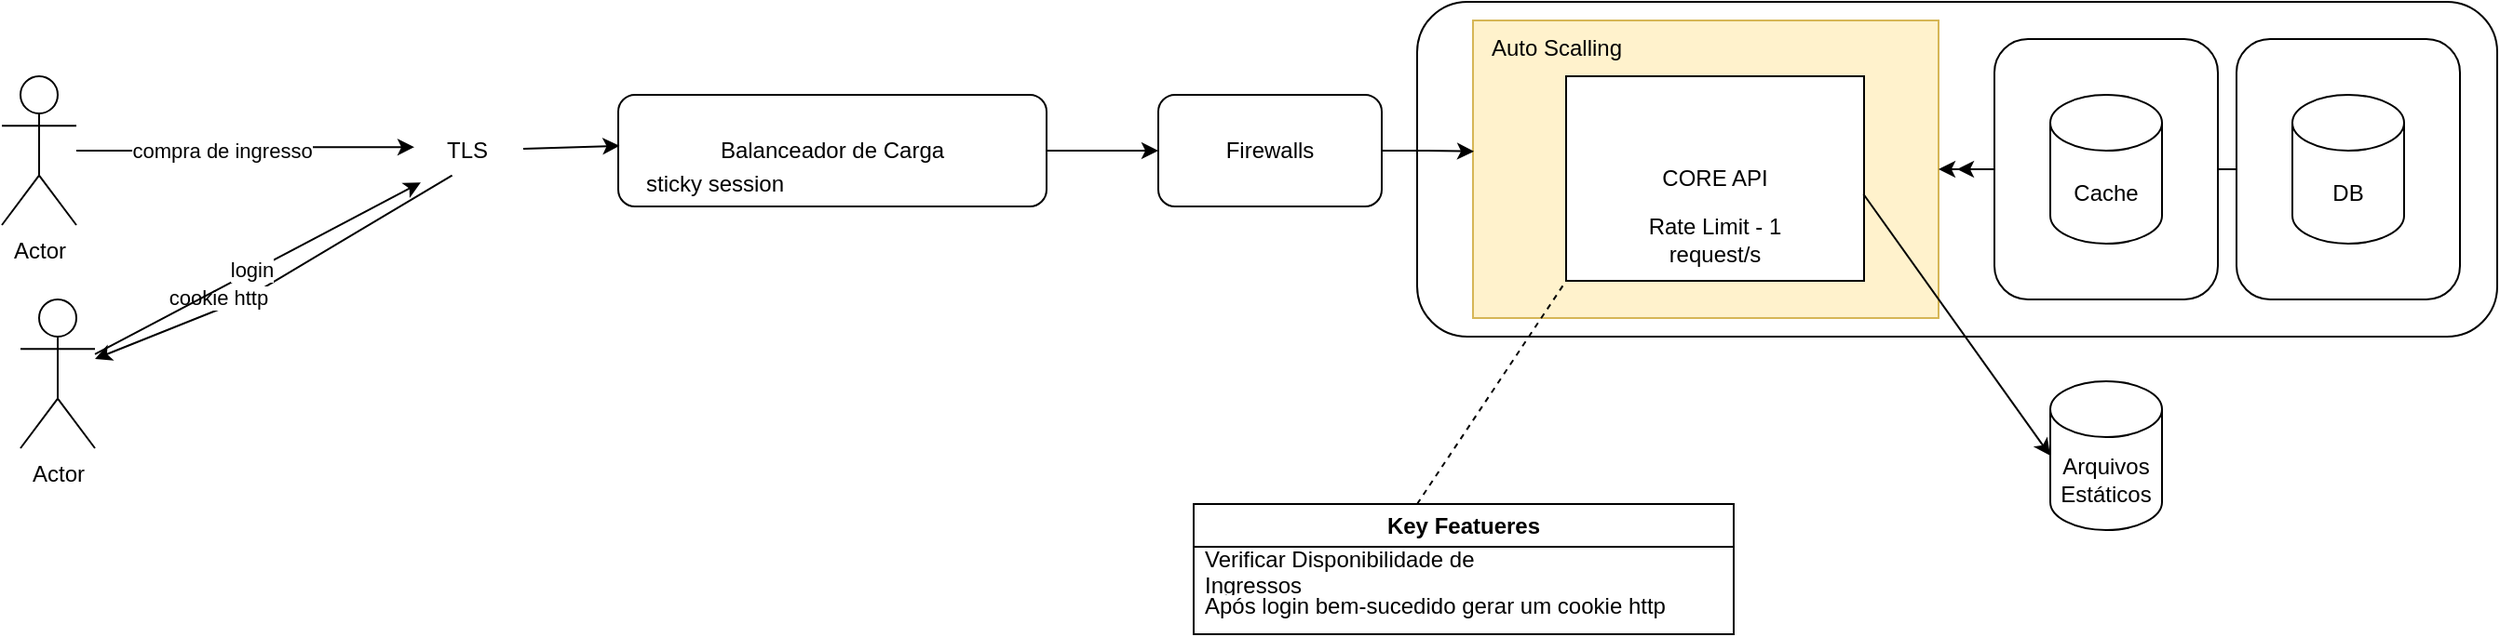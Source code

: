 <mxfile version="24.2.2" type="github">
  <diagram name="Page-1" id="hCE-N7gqyjaDlNYpYCw_">
    <mxGraphModel dx="1588" dy="905" grid="1" gridSize="10" guides="1" tooltips="1" connect="1" arrows="1" fold="1" page="1" pageScale="1" pageWidth="1169" pageHeight="827" math="0" shadow="0">
      <root>
        <mxCell id="0" />
        <mxCell id="1" parent="0" />
        <mxCell id="0kx0r4Rlf0pI_rS8J3VP-30" style="rounded=0;orthogonalLoop=1;jettySize=auto;html=1;exitX=0.363;exitY=0.943;exitDx=0;exitDy=0;exitPerimeter=0;" edge="1" parent="1" source="0kx0r4Rlf0pI_rS8J3VP-58" target="0kx0r4Rlf0pI_rS8J3VP-27">
          <mxGeometry relative="1" as="geometry">
            <mxPoint x="290.96" y="242.15" as="sourcePoint" />
            <Array as="points">
              <mxPoint x="220" y="290" />
            </Array>
          </mxGeometry>
        </mxCell>
        <mxCell id="0kx0r4Rlf0pI_rS8J3VP-31" value="cookie http" style="edgeLabel;html=1;align=center;verticalAlign=middle;resizable=0;points=[];" vertex="1" connectable="0" parent="0kx0r4Rlf0pI_rS8J3VP-30">
          <mxGeometry x="0.323" y="-6" relative="1" as="geometry">
            <mxPoint as="offset" />
          </mxGeometry>
        </mxCell>
        <mxCell id="0kx0r4Rlf0pI_rS8J3VP-34" style="edgeStyle=orthogonalEdgeStyle;rounded=0;orthogonalLoop=1;jettySize=auto;html=1;entryX=0;entryY=0.5;entryDx=0;entryDy=0;" edge="1" parent="1" source="0kx0r4Rlf0pI_rS8J3VP-1" target="0kx0r4Rlf0pI_rS8J3VP-33">
          <mxGeometry relative="1" as="geometry" />
        </mxCell>
        <mxCell id="0kx0r4Rlf0pI_rS8J3VP-1" value="Balanceador de Carga" style="rounded=1;whiteSpace=wrap;html=1;" vertex="1" parent="1">
          <mxGeometry x="421" y="180" width="230" height="60" as="geometry" />
        </mxCell>
        <mxCell id="0kx0r4Rlf0pI_rS8J3VP-3" style="edgeStyle=orthogonalEdgeStyle;rounded=0;orthogonalLoop=1;jettySize=auto;html=1;entryX=0.025;entryY=0.437;entryDx=0;entryDy=0;entryPerimeter=0;" edge="1" parent="1" source="0kx0r4Rlf0pI_rS8J3VP-2" target="0kx0r4Rlf0pI_rS8J3VP-58">
          <mxGeometry relative="1" as="geometry">
            <mxPoint x="286.92" y="208.55" as="targetPoint" />
          </mxGeometry>
        </mxCell>
        <mxCell id="0kx0r4Rlf0pI_rS8J3VP-20" value="compra de ingresso" style="edgeLabel;html=1;align=center;verticalAlign=middle;resizable=0;points=[];" vertex="1" connectable="0" parent="0kx0r4Rlf0pI_rS8J3VP-3">
          <mxGeometry x="-0.362" y="-1" relative="1" as="geometry">
            <mxPoint x="19" y="-1" as="offset" />
          </mxGeometry>
        </mxCell>
        <mxCell id="0kx0r4Rlf0pI_rS8J3VP-2" value="Actor" style="shape=umlActor;verticalLabelPosition=bottom;verticalAlign=top;html=1;outlineConnect=0;" vertex="1" parent="1">
          <mxGeometry x="90" y="170" width="40" height="80" as="geometry" />
        </mxCell>
        <mxCell id="0kx0r4Rlf0pI_rS8J3VP-4" value="sticky session" style="text;html=1;align=center;verticalAlign=middle;whiteSpace=wrap;rounded=0;" vertex="1" parent="1">
          <mxGeometry x="413" y="213" width="120" height="30" as="geometry" />
        </mxCell>
        <mxCell id="0kx0r4Rlf0pI_rS8J3VP-28" style="rounded=0;orthogonalLoop=1;jettySize=auto;html=1;entryX=0.083;entryY=1.07;entryDx=0;entryDy=0;entryPerimeter=0;" edge="1" parent="1" source="0kx0r4Rlf0pI_rS8J3VP-27" target="0kx0r4Rlf0pI_rS8J3VP-58">
          <mxGeometry relative="1" as="geometry">
            <mxPoint x="290" y="219.95" as="targetPoint" />
          </mxGeometry>
        </mxCell>
        <mxCell id="0kx0r4Rlf0pI_rS8J3VP-29" value="login" style="edgeLabel;html=1;align=center;verticalAlign=middle;resizable=0;points=[];" vertex="1" connectable="0" parent="0kx0r4Rlf0pI_rS8J3VP-28">
          <mxGeometry x="-0.042" y="1" relative="1" as="geometry">
            <mxPoint as="offset" />
          </mxGeometry>
        </mxCell>
        <mxCell id="0kx0r4Rlf0pI_rS8J3VP-27" value="Actor" style="shape=umlActor;verticalLabelPosition=bottom;verticalAlign=top;html=1;outlineConnect=0;" vertex="1" parent="1">
          <mxGeometry x="100" y="290" width="40" height="80" as="geometry" />
        </mxCell>
        <mxCell id="0kx0r4Rlf0pI_rS8J3VP-33" value="Firewalls" style="rounded=1;whiteSpace=wrap;html=1;" vertex="1" parent="1">
          <mxGeometry x="711" y="180" width="120" height="60" as="geometry" />
        </mxCell>
        <mxCell id="0kx0r4Rlf0pI_rS8J3VP-35" value="" style="rounded=1;whiteSpace=wrap;html=1;" vertex="1" parent="1">
          <mxGeometry x="850" y="130" width="580" height="180" as="geometry" />
        </mxCell>
        <mxCell id="0kx0r4Rlf0pI_rS8J3VP-37" value="" style="rounded=0;whiteSpace=wrap;html=1;fillColor=#fff2cc;strokeColor=#d6b656;" vertex="1" parent="1">
          <mxGeometry x="880" y="140" width="250" height="160" as="geometry" />
        </mxCell>
        <mxCell id="0kx0r4Rlf0pI_rS8J3VP-36" value="CORE API" style="rounded=0;whiteSpace=wrap;html=1;" vertex="1" parent="1">
          <mxGeometry x="930" y="170" width="160" height="110" as="geometry" />
        </mxCell>
        <mxCell id="0kx0r4Rlf0pI_rS8J3VP-38" value="Auto Scalling" style="text;html=1;align=center;verticalAlign=middle;whiteSpace=wrap;rounded=0;" vertex="1" parent="1">
          <mxGeometry x="880" y="140" width="90" height="30" as="geometry" />
        </mxCell>
        <mxCell id="0kx0r4Rlf0pI_rS8J3VP-45" style="edgeStyle=orthogonalEdgeStyle;rounded=0;orthogonalLoop=1;jettySize=auto;html=1;" edge="1" parent="1" source="0kx0r4Rlf0pI_rS8J3VP-40">
          <mxGeometry relative="1" as="geometry">
            <mxPoint x="1140" y="220.0" as="targetPoint" />
          </mxGeometry>
        </mxCell>
        <mxCell id="0kx0r4Rlf0pI_rS8J3VP-40" value="" style="rounded=1;whiteSpace=wrap;html=1;" vertex="1" parent="1">
          <mxGeometry x="1290" y="150" width="120" height="140" as="geometry" />
        </mxCell>
        <mxCell id="0kx0r4Rlf0pI_rS8J3VP-44" style="edgeStyle=orthogonalEdgeStyle;rounded=0;orthogonalLoop=1;jettySize=auto;html=1;" edge="1" parent="1" source="0kx0r4Rlf0pI_rS8J3VP-41" target="0kx0r4Rlf0pI_rS8J3VP-37">
          <mxGeometry relative="1" as="geometry" />
        </mxCell>
        <mxCell id="0kx0r4Rlf0pI_rS8J3VP-41" value="" style="rounded=1;whiteSpace=wrap;html=1;" vertex="1" parent="1">
          <mxGeometry x="1160" y="150" width="120" height="140" as="geometry" />
        </mxCell>
        <mxCell id="0kx0r4Rlf0pI_rS8J3VP-42" value="Cache" style="shape=cylinder3;whiteSpace=wrap;html=1;boundedLbl=1;backgroundOutline=1;size=15;" vertex="1" parent="1">
          <mxGeometry x="1190" y="180" width="60" height="80" as="geometry" />
        </mxCell>
        <mxCell id="0kx0r4Rlf0pI_rS8J3VP-43" value="DB" style="shape=cylinder3;whiteSpace=wrap;html=1;boundedLbl=1;backgroundOutline=1;size=15;" vertex="1" parent="1">
          <mxGeometry x="1320" y="180" width="60" height="80" as="geometry" />
        </mxCell>
        <mxCell id="0kx0r4Rlf0pI_rS8J3VP-46" value="Rate Limit - 1 request/s" style="text;html=1;align=center;verticalAlign=middle;whiteSpace=wrap;rounded=0;" vertex="1" parent="1">
          <mxGeometry x="950" y="243" width="120" height="30" as="geometry" />
        </mxCell>
        <mxCell id="0kx0r4Rlf0pI_rS8J3VP-47" style="edgeStyle=orthogonalEdgeStyle;rounded=0;orthogonalLoop=1;jettySize=auto;html=1;entryX=0.002;entryY=0.44;entryDx=0;entryDy=0;entryPerimeter=0;" edge="1" parent="1" source="0kx0r4Rlf0pI_rS8J3VP-33" target="0kx0r4Rlf0pI_rS8J3VP-37">
          <mxGeometry relative="1" as="geometry" />
        </mxCell>
        <mxCell id="0kx0r4Rlf0pI_rS8J3VP-48" value="" style="endArrow=none;dashed=1;html=1;rounded=0;" edge="1" parent="1">
          <mxGeometry width="50" height="50" relative="1" as="geometry">
            <mxPoint x="850" y="400" as="sourcePoint" />
            <mxPoint x="930" y="280" as="targetPoint" />
          </mxGeometry>
        </mxCell>
        <mxCell id="0kx0r4Rlf0pI_rS8J3VP-49" value="Key Featueres" style="swimlane;whiteSpace=wrap;html=1;" vertex="1" parent="1">
          <mxGeometry x="730" y="400" width="290" height="70" as="geometry" />
        </mxCell>
        <mxCell id="0kx0r4Rlf0pI_rS8J3VP-50" value="Verificar Disponibilidade de Ingressos" style="text;strokeColor=none;fillColor=none;align=left;verticalAlign=middle;spacingLeft=4;spacingRight=4;overflow=hidden;points=[[0,0.5],[1,0.5]];portConstraint=eastwest;rotatable=0;whiteSpace=wrap;html=1;" vertex="1" parent="0kx0r4Rlf0pI_rS8J3VP-49">
          <mxGeometry y="20" width="210" height="30" as="geometry" />
        </mxCell>
        <mxCell id="0kx0r4Rlf0pI_rS8J3VP-51" value="Após login bem-sucedido gerar um cookie http" style="text;strokeColor=none;fillColor=none;align=left;verticalAlign=middle;spacingLeft=4;spacingRight=4;overflow=hidden;points=[[0,0.5],[1,0.5]];portConstraint=eastwest;rotatable=0;whiteSpace=wrap;html=1;" vertex="1" parent="0kx0r4Rlf0pI_rS8J3VP-49">
          <mxGeometry y="40" width="290" height="30" as="geometry" />
        </mxCell>
        <mxCell id="0kx0r4Rlf0pI_rS8J3VP-52" value="Arquivos Estáticos" style="shape=cylinder3;whiteSpace=wrap;html=1;boundedLbl=1;backgroundOutline=1;size=15;" vertex="1" parent="1">
          <mxGeometry x="1190" y="334" width="60" height="80" as="geometry" />
        </mxCell>
        <mxCell id="0kx0r4Rlf0pI_rS8J3VP-53" value="" style="endArrow=classic;html=1;rounded=0;exitX=0.998;exitY=0.576;exitDx=0;exitDy=0;exitPerimeter=0;entryX=0;entryY=0.5;entryDx=0;entryDy=0;entryPerimeter=0;" edge="1" parent="1" source="0kx0r4Rlf0pI_rS8J3VP-36" target="0kx0r4Rlf0pI_rS8J3VP-52">
          <mxGeometry width="50" height="50" relative="1" as="geometry">
            <mxPoint x="1250" y="340" as="sourcePoint" />
            <mxPoint x="1300" y="290" as="targetPoint" />
          </mxGeometry>
        </mxCell>
        <mxCell id="0kx0r4Rlf0pI_rS8J3VP-61" style="rounded=0;orthogonalLoop=1;jettySize=auto;html=1;entryX=0.003;entryY=0.456;entryDx=0;entryDy=0;entryPerimeter=0;" edge="1" parent="1" source="0kx0r4Rlf0pI_rS8J3VP-58" target="0kx0r4Rlf0pI_rS8J3VP-1">
          <mxGeometry relative="1" as="geometry" />
        </mxCell>
        <mxCell id="0kx0r4Rlf0pI_rS8J3VP-58" value="TLS" style="text;html=1;align=center;verticalAlign=middle;whiteSpace=wrap;rounded=0;" vertex="1" parent="1">
          <mxGeometry x="310" y="195" width="60" height="30" as="geometry" />
        </mxCell>
      </root>
    </mxGraphModel>
  </diagram>
</mxfile>
